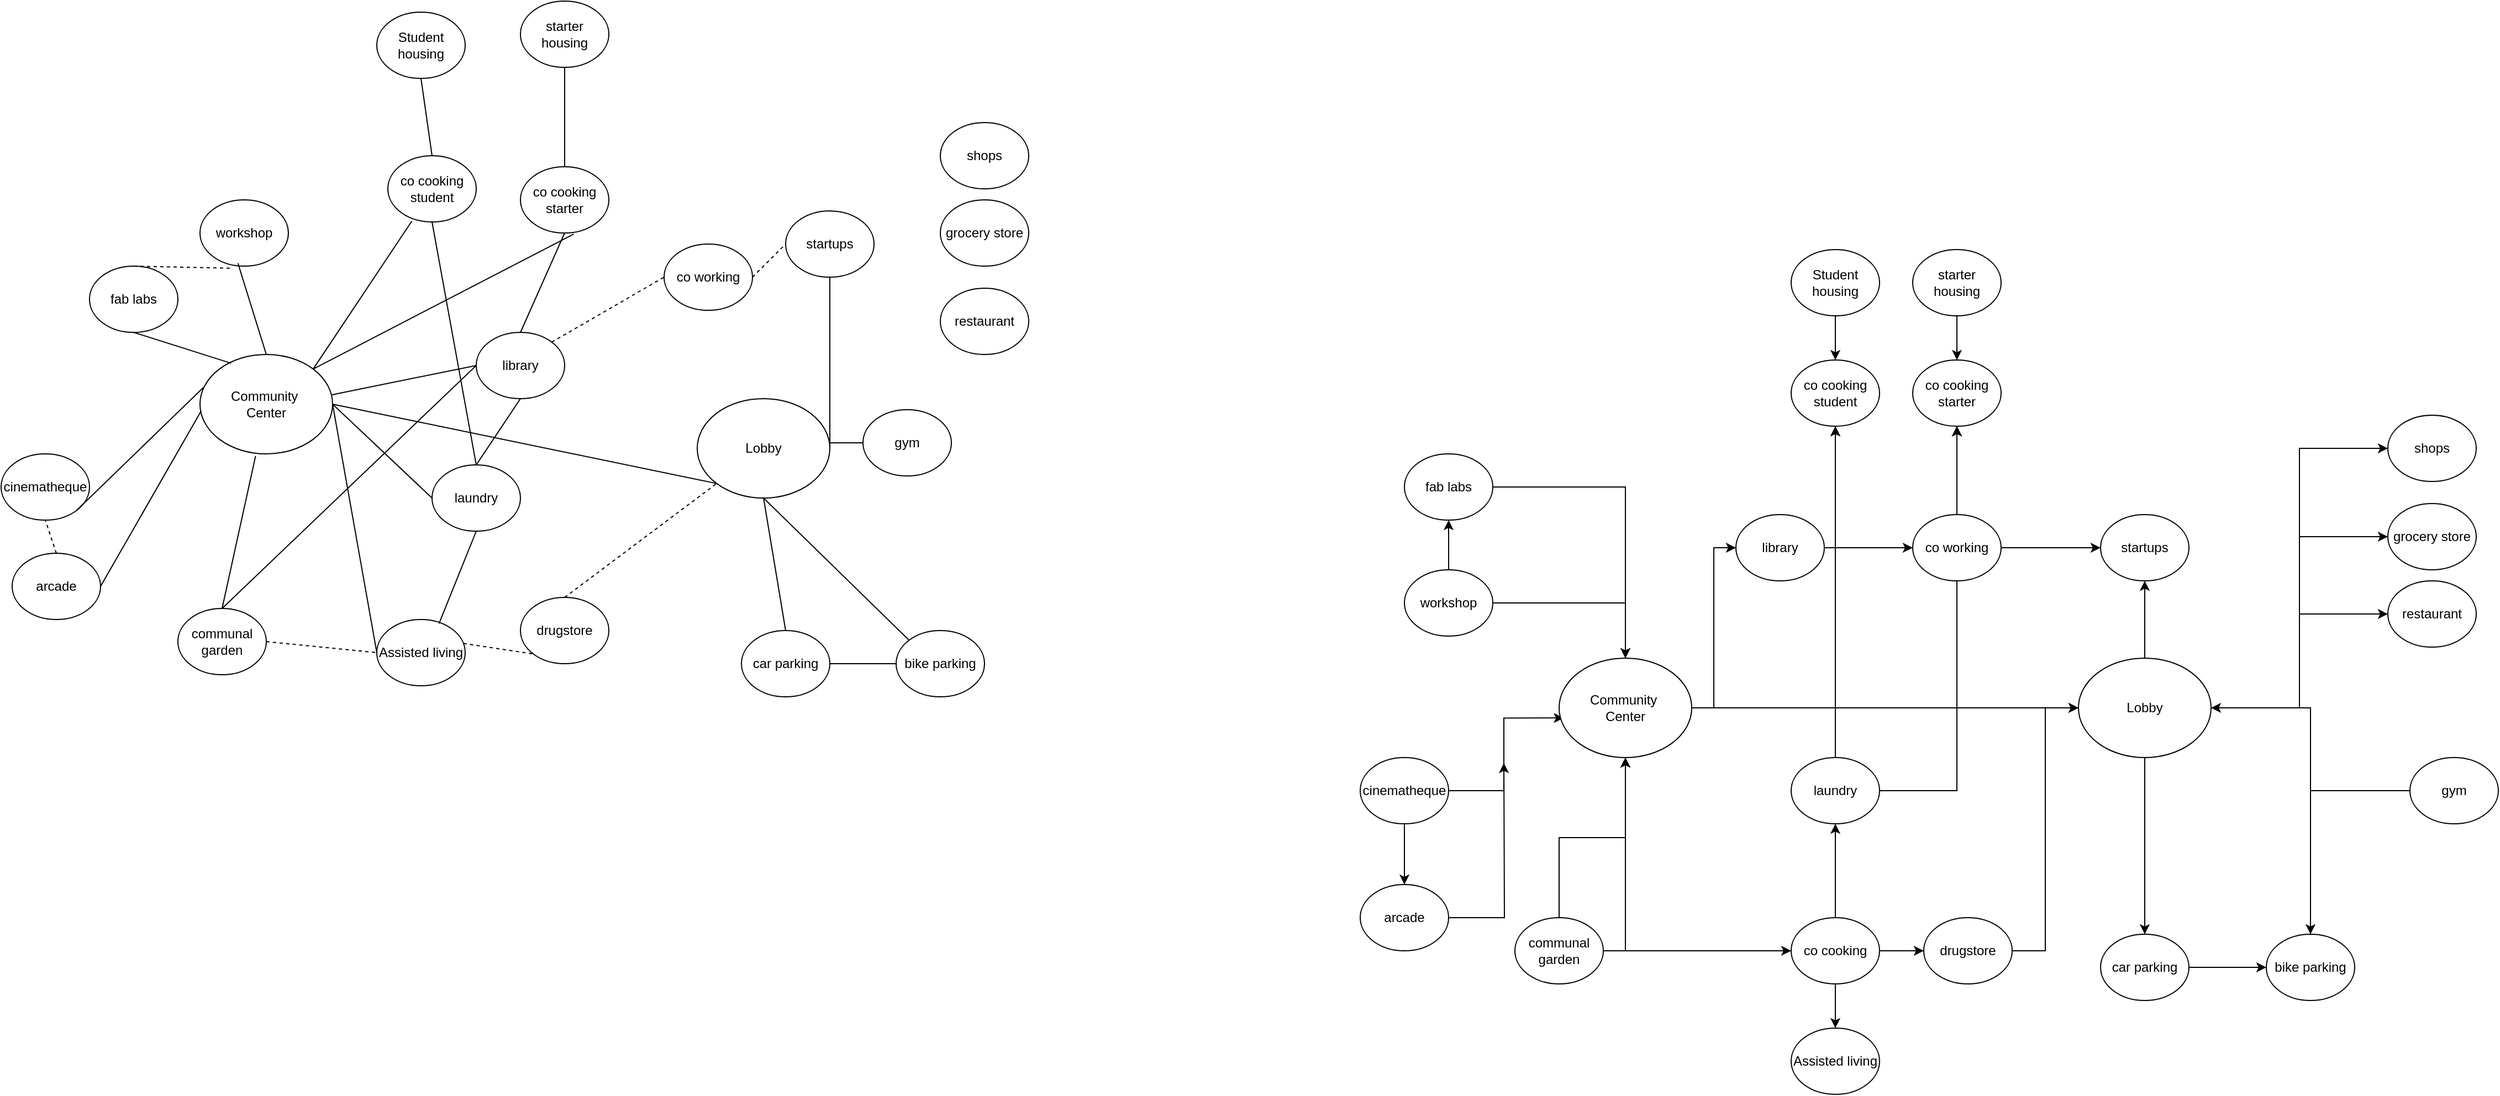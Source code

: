 <mxfile version="16.4.6" type="github">
  <diagram name="Page-1" id="42789a77-a242-8287-6e28-9cd8cfd52e62">
    <mxGraphModel dx="1713" dy="1625" grid="1" gridSize="10" guides="1" tooltips="1" connect="1" arrows="1" fold="1" page="1" pageScale="1" pageWidth="1100" pageHeight="850" background="none" math="0" shadow="0">
      <root>
        <mxCell id="0" />
        <mxCell id="1" parent="0" />
        <mxCell id="4u6YXKjej-e5rv4cVSY1-3" value="arcade" style="ellipse;whiteSpace=wrap;html=1;" vertex="1" parent="1">
          <mxGeometry x="160" y="410" width="80" height="60" as="geometry" />
        </mxCell>
        <mxCell id="4u6YXKjej-e5rv4cVSY1-4" value="grocery store" style="ellipse;whiteSpace=wrap;html=1;" vertex="1" parent="1">
          <mxGeometry x="1000" y="90" width="80" height="60" as="geometry" />
        </mxCell>
        <mxCell id="4u6YXKjej-e5rv4cVSY1-5" value="workshop" style="ellipse;whiteSpace=wrap;html=1;" vertex="1" parent="1">
          <mxGeometry x="330" y="90" width="80" height="60" as="geometry" />
        </mxCell>
        <mxCell id="4u6YXKjej-e5rv4cVSY1-6" value="restaurant" style="ellipse;whiteSpace=wrap;html=1;" vertex="1" parent="1">
          <mxGeometry x="1000" y="170" width="80" height="60" as="geometry" />
        </mxCell>
        <mxCell id="4u6YXKjej-e5rv4cVSY1-7" value="bike parking" style="ellipse;whiteSpace=wrap;html=1;" vertex="1" parent="1">
          <mxGeometry x="960" y="480" width="80" height="60" as="geometry" />
        </mxCell>
        <mxCell id="4u6YXKjej-e5rv4cVSY1-8" value="Assisted living" style="ellipse;whiteSpace=wrap;html=1;" vertex="1" parent="1">
          <mxGeometry x="490" y="470" width="80" height="60" as="geometry" />
        </mxCell>
        <mxCell id="4u6YXKjej-e5rv4cVSY1-9" value="car parking" style="ellipse;whiteSpace=wrap;html=1;" vertex="1" parent="1">
          <mxGeometry x="820" y="480" width="80" height="60" as="geometry" />
        </mxCell>
        <mxCell id="4u6YXKjej-e5rv4cVSY1-10" value="fab labs" style="ellipse;whiteSpace=wrap;html=1;" vertex="1" parent="1">
          <mxGeometry x="230" y="150" width="80" height="60" as="geometry" />
        </mxCell>
        <mxCell id="4u6YXKjej-e5rv4cVSY1-11" value="startups" style="ellipse;whiteSpace=wrap;html=1;" vertex="1" parent="1">
          <mxGeometry x="860" y="100" width="80" height="60" as="geometry" />
        </mxCell>
        <mxCell id="4u6YXKjej-e5rv4cVSY1-14" value="cinematheque" style="ellipse;whiteSpace=wrap;html=1;" vertex="1" parent="1">
          <mxGeometry x="150" y="320" width="80" height="60" as="geometry" />
        </mxCell>
        <mxCell id="4u6YXKjej-e5rv4cVSY1-16" value="drugstore" style="ellipse;whiteSpace=wrap;html=1;" vertex="1" parent="1">
          <mxGeometry x="620" y="450" width="80" height="60" as="geometry" />
        </mxCell>
        <mxCell id="4u6YXKjej-e5rv4cVSY1-17" value="co cooking&lt;br&gt;starter" style="ellipse;whiteSpace=wrap;html=1;" vertex="1" parent="1">
          <mxGeometry x="620" y="60" width="80" height="60" as="geometry" />
        </mxCell>
        <mxCell id="4u6YXKjej-e5rv4cVSY1-18" value="Student housing" style="ellipse;whiteSpace=wrap;html=1;" vertex="1" parent="1">
          <mxGeometry x="490" y="-80" width="80" height="60" as="geometry" />
        </mxCell>
        <mxCell id="4u6YXKjej-e5rv4cVSY1-19" value="starter housing" style="ellipse;whiteSpace=wrap;html=1;" vertex="1" parent="1">
          <mxGeometry x="620" y="-90" width="80" height="60" as="geometry" />
        </mxCell>
        <mxCell id="4u6YXKjej-e5rv4cVSY1-20" value="gym" style="ellipse;whiteSpace=wrap;html=1;" vertex="1" parent="1">
          <mxGeometry x="930" y="280" width="80" height="60" as="geometry" />
        </mxCell>
        <mxCell id="4u6YXKjej-e5rv4cVSY1-21" value="communal&lt;br&gt;garden" style="ellipse;whiteSpace=wrap;html=1;" vertex="1" parent="1">
          <mxGeometry x="310" y="460" width="80" height="60" as="geometry" />
        </mxCell>
        <mxCell id="4u6YXKjej-e5rv4cVSY1-23" value="shops" style="ellipse;whiteSpace=wrap;html=1;" vertex="1" parent="1">
          <mxGeometry x="1000" y="20" width="80" height="60" as="geometry" />
        </mxCell>
        <mxCell id="4u6YXKjej-e5rv4cVSY1-24" value="Community&amp;nbsp;&lt;br&gt;Center" style="ellipse;whiteSpace=wrap;html=1;" vertex="1" parent="1">
          <mxGeometry x="330" y="230" width="120" height="90" as="geometry" />
        </mxCell>
        <mxCell id="4u6YXKjej-e5rv4cVSY1-27" value="Lobby" style="ellipse;whiteSpace=wrap;html=1;" vertex="1" parent="1">
          <mxGeometry x="780" y="270" width="120" height="90" as="geometry" />
        </mxCell>
        <mxCell id="4u6YXKjej-e5rv4cVSY1-29" value="co cooking&lt;br&gt;student" style="ellipse;whiteSpace=wrap;html=1;" vertex="1" parent="1">
          <mxGeometry x="500" y="50" width="80" height="60" as="geometry" />
        </mxCell>
        <mxCell id="4u6YXKjej-e5rv4cVSY1-57" value="" style="endArrow=none;html=1;rounded=0;entryX=0.5;entryY=1;entryDx=0;entryDy=0;exitX=0.5;exitY=0;exitDx=0;exitDy=0;" edge="1" parent="1" source="4u6YXKjej-e5rv4cVSY1-9" target="4u6YXKjej-e5rv4cVSY1-27">
          <mxGeometry width="50" height="50" relative="1" as="geometry">
            <mxPoint x="590" y="280" as="sourcePoint" />
            <mxPoint x="640" y="230" as="targetPoint" />
          </mxGeometry>
        </mxCell>
        <mxCell id="4u6YXKjej-e5rv4cVSY1-58" value="" style="endArrow=none;html=1;rounded=0;entryX=0.5;entryY=1;entryDx=0;entryDy=0;exitX=0;exitY=0;exitDx=0;exitDy=0;" edge="1" parent="1" source="4u6YXKjej-e5rv4cVSY1-7" target="4u6YXKjej-e5rv4cVSY1-27">
          <mxGeometry width="50" height="50" relative="1" as="geometry">
            <mxPoint x="590" y="280" as="sourcePoint" />
            <mxPoint x="640" y="230" as="targetPoint" />
          </mxGeometry>
        </mxCell>
        <mxCell id="4u6YXKjej-e5rv4cVSY1-59" value="" style="endArrow=none;html=1;rounded=0;entryX=0;entryY=0.5;entryDx=0;entryDy=0;exitX=1;exitY=0.5;exitDx=0;exitDy=0;" edge="1" parent="1" source="4u6YXKjej-e5rv4cVSY1-9" target="4u6YXKjej-e5rv4cVSY1-7">
          <mxGeometry width="50" height="50" relative="1" as="geometry">
            <mxPoint x="590" y="280" as="sourcePoint" />
            <mxPoint x="640" y="230" as="targetPoint" />
          </mxGeometry>
        </mxCell>
        <mxCell id="4u6YXKjej-e5rv4cVSY1-60" value="" style="endArrow=none;html=1;rounded=0;entryX=0.5;entryY=1;entryDx=0;entryDy=0;exitX=0.5;exitY=0;exitDx=0;exitDy=0;" edge="1" parent="1" source="4u6YXKjej-e5rv4cVSY1-61" target="4u6YXKjej-e5rv4cVSY1-29">
          <mxGeometry width="50" height="50" relative="1" as="geometry">
            <mxPoint x="700" y="310" as="sourcePoint" />
            <mxPoint x="640" y="230" as="targetPoint" />
          </mxGeometry>
        </mxCell>
        <mxCell id="4u6YXKjej-e5rv4cVSY1-62" value="" style="endArrow=none;html=1;rounded=0;exitX=1;exitY=0;exitDx=0;exitDy=0;entryX=0.271;entryY=0.988;entryDx=0;entryDy=0;entryPerimeter=0;" edge="1" parent="1" source="4u6YXKjej-e5rv4cVSY1-24" target="4u6YXKjej-e5rv4cVSY1-29">
          <mxGeometry width="50" height="50" relative="1" as="geometry">
            <mxPoint x="590" y="280" as="sourcePoint" />
            <mxPoint x="640" y="190" as="targetPoint" />
          </mxGeometry>
        </mxCell>
        <mxCell id="4u6YXKjej-e5rv4cVSY1-63" value="" style="endArrow=none;html=1;rounded=0;exitX=1;exitY=0.5;exitDx=0;exitDy=0;entryX=0;entryY=0.5;entryDx=0;entryDy=0;" edge="1" parent="1" source="4u6YXKjej-e5rv4cVSY1-24" target="4u6YXKjej-e5rv4cVSY1-8">
          <mxGeometry width="50" height="50" relative="1" as="geometry">
            <mxPoint x="590" y="280" as="sourcePoint" />
            <mxPoint x="640" y="230" as="targetPoint" />
          </mxGeometry>
        </mxCell>
        <mxCell id="4u6YXKjej-e5rv4cVSY1-64" value="" style="endArrow=none;html=1;rounded=0;entryX=0.704;entryY=0.061;entryDx=0;entryDy=0;exitX=0.5;exitY=1;exitDx=0;exitDy=0;entryPerimeter=0;" edge="1" parent="1" source="4u6YXKjej-e5rv4cVSY1-61" target="4u6YXKjej-e5rv4cVSY1-8">
          <mxGeometry width="50" height="50" relative="1" as="geometry">
            <mxPoint x="590" y="280" as="sourcePoint" />
            <mxPoint x="640" y="230" as="targetPoint" />
          </mxGeometry>
        </mxCell>
        <mxCell id="4u6YXKjej-e5rv4cVSY1-65" value="" style="endArrow=none;html=1;rounded=0;entryX=0.603;entryY=1.016;entryDx=0;entryDy=0;entryPerimeter=0;exitX=1;exitY=0;exitDx=0;exitDy=0;" edge="1" parent="1" source="4u6YXKjej-e5rv4cVSY1-24" target="4u6YXKjej-e5rv4cVSY1-17">
          <mxGeometry width="50" height="50" relative="1" as="geometry">
            <mxPoint x="590" y="280" as="sourcePoint" />
            <mxPoint x="640" y="230" as="targetPoint" />
          </mxGeometry>
        </mxCell>
        <mxCell id="4u6YXKjej-e5rv4cVSY1-66" value="" style="endArrow=none;html=1;rounded=0;entryX=0.5;entryY=1;entryDx=0;entryDy=0;exitX=0.5;exitY=0;exitDx=0;exitDy=0;startArrow=none;" edge="1" parent="1" source="4u6YXKjej-e5rv4cVSY1-12" target="4u6YXKjej-e5rv4cVSY1-17">
          <mxGeometry width="50" height="50" relative="1" as="geometry">
            <mxPoint x="590" y="280" as="sourcePoint" />
            <mxPoint x="640" y="230" as="targetPoint" />
          </mxGeometry>
        </mxCell>
        <mxCell id="4u6YXKjej-e5rv4cVSY1-67" value="" style="endArrow=none;html=1;rounded=0;entryX=0.5;entryY=1;entryDx=0;entryDy=0;exitX=0.5;exitY=0;exitDx=0;exitDy=0;" edge="1" parent="1" source="4u6YXKjej-e5rv4cVSY1-29" target="4u6YXKjej-e5rv4cVSY1-18">
          <mxGeometry width="50" height="50" relative="1" as="geometry">
            <mxPoint x="590" y="280" as="sourcePoint" />
            <mxPoint x="640" y="230" as="targetPoint" />
          </mxGeometry>
        </mxCell>
        <mxCell id="4u6YXKjej-e5rv4cVSY1-68" value="" style="endArrow=none;html=1;rounded=0;entryX=0.5;entryY=1;entryDx=0;entryDy=0;exitX=0.5;exitY=0;exitDx=0;exitDy=0;" edge="1" parent="1" source="4u6YXKjej-e5rv4cVSY1-17" target="4u6YXKjej-e5rv4cVSY1-19">
          <mxGeometry width="50" height="50" relative="1" as="geometry">
            <mxPoint x="590" y="280" as="sourcePoint" />
            <mxPoint x="640" y="230" as="targetPoint" />
          </mxGeometry>
        </mxCell>
        <mxCell id="4u6YXKjej-e5rv4cVSY1-72" value="" style="endArrow=none;html=1;rounded=0;entryX=0.5;entryY=1;entryDx=0;entryDy=0;exitX=0.235;exitY=0.088;exitDx=0;exitDy=0;exitPerimeter=0;" edge="1" parent="1" source="4u6YXKjej-e5rv4cVSY1-24" target="4u6YXKjej-e5rv4cVSY1-10">
          <mxGeometry width="50" height="50" relative="1" as="geometry">
            <mxPoint x="710" y="290" as="sourcePoint" />
            <mxPoint x="760" y="240" as="targetPoint" />
          </mxGeometry>
        </mxCell>
        <mxCell id="4u6YXKjej-e5rv4cVSY1-73" value="" style="endArrow=none;html=1;rounded=0;entryX=1;entryY=1;entryDx=0;entryDy=0;exitX=0.025;exitY=0.333;exitDx=0;exitDy=0;exitPerimeter=0;" edge="1" parent="1" source="4u6YXKjej-e5rv4cVSY1-24" target="4u6YXKjej-e5rv4cVSY1-14">
          <mxGeometry width="50" height="50" relative="1" as="geometry">
            <mxPoint x="610" y="440" as="sourcePoint" />
            <mxPoint x="660" y="390" as="targetPoint" />
          </mxGeometry>
        </mxCell>
        <mxCell id="4u6YXKjej-e5rv4cVSY1-74" value="" style="endArrow=none;html=1;rounded=0;entryX=1;entryY=0.5;entryDx=0;entryDy=0;exitX=0.008;exitY=0.57;exitDx=0;exitDy=0;exitPerimeter=0;" edge="1" parent="1" source="4u6YXKjej-e5rv4cVSY1-24" target="4u6YXKjej-e5rv4cVSY1-3">
          <mxGeometry width="50" height="50" relative="1" as="geometry">
            <mxPoint x="610" y="440" as="sourcePoint" />
            <mxPoint x="660" y="390" as="targetPoint" />
          </mxGeometry>
        </mxCell>
        <mxCell id="4u6YXKjej-e5rv4cVSY1-75" value="" style="endArrow=none;html=1;rounded=0;exitX=0.995;exitY=0.405;exitDx=0;exitDy=0;entryX=0;entryY=0.5;entryDx=0;entryDy=0;startArrow=none;exitPerimeter=0;" edge="1" parent="1" source="4u6YXKjej-e5rv4cVSY1-24" target="4u6YXKjej-e5rv4cVSY1-12">
          <mxGeometry width="50" height="50" relative="1" as="geometry">
            <mxPoint x="520" y="330" as="sourcePoint" />
            <mxPoint x="580" y="290" as="targetPoint" />
          </mxGeometry>
        </mxCell>
        <mxCell id="4u6YXKjej-e5rv4cVSY1-76" value="" style="endArrow=none;html=1;rounded=0;exitX=0.5;exitY=0;exitDx=0;exitDy=0;entryX=0.419;entryY=1.022;entryDx=0;entryDy=0;entryPerimeter=0;" edge="1" parent="1" source="4u6YXKjej-e5rv4cVSY1-21" target="4u6YXKjej-e5rv4cVSY1-24">
          <mxGeometry width="50" height="50" relative="1" as="geometry">
            <mxPoint x="610" y="440" as="sourcePoint" />
            <mxPoint x="660" y="390" as="targetPoint" />
          </mxGeometry>
        </mxCell>
        <mxCell id="4u6YXKjej-e5rv4cVSY1-77" value="" style="endArrow=none;html=1;rounded=0;exitX=1;exitY=0.5;exitDx=0;exitDy=0;entryX=0;entryY=1;entryDx=0;entryDy=0;" edge="1" parent="1" source="4u6YXKjej-e5rv4cVSY1-24" target="4u6YXKjej-e5rv4cVSY1-27">
          <mxGeometry width="50" height="50" relative="1" as="geometry">
            <mxPoint x="610" y="360" as="sourcePoint" />
            <mxPoint x="660" y="310" as="targetPoint" />
          </mxGeometry>
        </mxCell>
        <mxCell id="4u6YXKjej-e5rv4cVSY1-79" value="" style="endArrow=none;html=1;rounded=0;entryX=0.5;entryY=1;entryDx=0;entryDy=0;exitX=1;exitY=0.5;exitDx=0;exitDy=0;" edge="1" parent="1" source="4u6YXKjej-e5rv4cVSY1-27" target="4u6YXKjej-e5rv4cVSY1-11">
          <mxGeometry width="50" height="50" relative="1" as="geometry">
            <mxPoint x="610" y="360" as="sourcePoint" />
            <mxPoint x="660" y="310" as="targetPoint" />
          </mxGeometry>
        </mxCell>
        <mxCell id="4u6YXKjej-e5rv4cVSY1-80" value="" style="endArrow=none;html=1;rounded=0;entryX=0;entryY=0.5;entryDx=0;entryDy=0;" edge="1" parent="1" target="4u6YXKjej-e5rv4cVSY1-20">
          <mxGeometry width="50" height="50" relative="1" as="geometry">
            <mxPoint x="900" y="310" as="sourcePoint" />
            <mxPoint x="660" y="310" as="targetPoint" />
          </mxGeometry>
        </mxCell>
        <mxCell id="4u6YXKjej-e5rv4cVSY1-81" value="" style="endArrow=none;html=1;rounded=0;exitX=0.5;exitY=0;exitDx=0;exitDy=0;entryX=0.429;entryY=0.956;entryDx=0;entryDy=0;entryPerimeter=0;" edge="1" parent="1" source="4u6YXKjej-e5rv4cVSY1-24" target="4u6YXKjej-e5rv4cVSY1-5">
          <mxGeometry width="50" height="50" relative="1" as="geometry">
            <mxPoint x="710" y="330" as="sourcePoint" />
            <mxPoint x="760" y="280" as="targetPoint" />
          </mxGeometry>
        </mxCell>
        <mxCell id="4u6YXKjej-e5rv4cVSY1-83" value="" style="endArrow=none;dashed=1;html=1;rounded=0;exitX=0.979;exitY=0.361;exitDx=0;exitDy=0;exitPerimeter=0;entryX=0;entryY=1;entryDx=0;entryDy=0;" edge="1" parent="1" source="4u6YXKjej-e5rv4cVSY1-8" target="4u6YXKjej-e5rv4cVSY1-16">
          <mxGeometry width="50" height="50" relative="1" as="geometry">
            <mxPoint x="710" y="330" as="sourcePoint" />
            <mxPoint x="740" y="450" as="targetPoint" />
          </mxGeometry>
        </mxCell>
        <mxCell id="4u6YXKjej-e5rv4cVSY1-85" value="" style="endArrow=none;dashed=1;html=1;rounded=0;entryX=0;entryY=1;entryDx=0;entryDy=0;exitX=0.5;exitY=0;exitDx=0;exitDy=0;" edge="1" parent="1" source="4u6YXKjej-e5rv4cVSY1-16" target="4u6YXKjej-e5rv4cVSY1-27">
          <mxGeometry width="50" height="50" relative="1" as="geometry">
            <mxPoint x="710" y="330" as="sourcePoint" />
            <mxPoint x="760" y="280" as="targetPoint" />
          </mxGeometry>
        </mxCell>
        <mxCell id="4u6YXKjej-e5rv4cVSY1-88" value="" style="endArrow=none;dashed=1;html=1;rounded=0;entryX=0.5;entryY=1;entryDx=0;entryDy=0;exitX=0.5;exitY=0;exitDx=0;exitDy=0;" edge="1" parent="1" source="4u6YXKjej-e5rv4cVSY1-3" target="4u6YXKjej-e5rv4cVSY1-14">
          <mxGeometry width="50" height="50" relative="1" as="geometry">
            <mxPoint x="710" y="330" as="sourcePoint" />
            <mxPoint x="760" y="280" as="targetPoint" />
          </mxGeometry>
        </mxCell>
        <mxCell id="4u6YXKjej-e5rv4cVSY1-90" value="" style="endArrow=none;dashed=1;html=1;rounded=0;entryX=0;entryY=0.5;entryDx=0;entryDy=0;exitX=1;exitY=0.5;exitDx=0;exitDy=0;" edge="1" parent="1" source="4u6YXKjej-e5rv4cVSY1-21" target="4u6YXKjej-e5rv4cVSY1-8">
          <mxGeometry width="50" height="50" relative="1" as="geometry">
            <mxPoint x="710" y="330" as="sourcePoint" />
            <mxPoint x="760" y="280" as="targetPoint" />
          </mxGeometry>
        </mxCell>
        <mxCell id="4u6YXKjej-e5rv4cVSY1-93" value="" style="endArrow=none;dashed=1;html=1;rounded=0;entryX=0;entryY=0.5;entryDx=0;entryDy=0;exitX=1;exitY=0.5;exitDx=0;exitDy=0;" edge="1" parent="1" source="4u6YXKjej-e5rv4cVSY1-22" target="4u6YXKjej-e5rv4cVSY1-11">
          <mxGeometry width="50" height="50" relative="1" as="geometry">
            <mxPoint x="710" y="330" as="sourcePoint" />
            <mxPoint x="760" y="280" as="targetPoint" />
          </mxGeometry>
        </mxCell>
        <mxCell id="4u6YXKjej-e5rv4cVSY1-94" value="" style="endArrow=none;dashed=1;html=1;rounded=0;entryX=0;entryY=0.5;entryDx=0;entryDy=0;exitX=1;exitY=0;exitDx=0;exitDy=0;" edge="1" parent="1" source="4u6YXKjej-e5rv4cVSY1-12" target="4u6YXKjej-e5rv4cVSY1-22">
          <mxGeometry width="50" height="50" relative="1" as="geometry">
            <mxPoint x="710" y="330" as="sourcePoint" />
            <mxPoint x="760" y="280" as="targetPoint" />
          </mxGeometry>
        </mxCell>
        <mxCell id="4u6YXKjej-e5rv4cVSY1-61" value="laundry" style="ellipse;whiteSpace=wrap;html=1;" vertex="1" parent="1">
          <mxGeometry x="540" y="330" width="80" height="60" as="geometry" />
        </mxCell>
        <mxCell id="4u6YXKjej-e5rv4cVSY1-95" value="" style="endArrow=none;html=1;rounded=0;exitX=1;exitY=0.5;exitDx=0;exitDy=0;entryX=0;entryY=0.5;entryDx=0;entryDy=0;" edge="1" parent="1" source="4u6YXKjej-e5rv4cVSY1-24" target="4u6YXKjej-e5rv4cVSY1-61">
          <mxGeometry width="50" height="50" relative="1" as="geometry">
            <mxPoint x="450.0" y="275" as="sourcePoint" />
            <mxPoint x="650.0" y="300" as="targetPoint" />
          </mxGeometry>
        </mxCell>
        <mxCell id="4u6YXKjej-e5rv4cVSY1-22" value="co working" style="ellipse;whiteSpace=wrap;html=1;" vertex="1" parent="1">
          <mxGeometry x="750" y="130" width="80" height="60" as="geometry" />
        </mxCell>
        <mxCell id="4u6YXKjej-e5rv4cVSY1-97" value="" style="endArrow=none;html=1;rounded=0;entryX=0;entryY=0.5;entryDx=0;entryDy=0;exitX=0.5;exitY=0;exitDx=0;exitDy=0;" edge="1" parent="1" source="4u6YXKjej-e5rv4cVSY1-21" target="4u6YXKjej-e5rv4cVSY1-12">
          <mxGeometry width="50" height="50" relative="1" as="geometry">
            <mxPoint x="380" y="455" as="sourcePoint" />
            <mxPoint x="740.0" y="170.0" as="targetPoint" />
          </mxGeometry>
        </mxCell>
        <mxCell id="4u6YXKjej-e5rv4cVSY1-101" value="" style="endArrow=none;dashed=1;html=1;rounded=0;exitX=0.5;exitY=0;exitDx=0;exitDy=0;entryX=0.374;entryY=1.032;entryDx=0;entryDy=0;entryPerimeter=0;" edge="1" parent="1" source="4u6YXKjej-e5rv4cVSY1-10" target="4u6YXKjej-e5rv4cVSY1-5">
          <mxGeometry width="50" height="50" relative="1" as="geometry">
            <mxPoint x="410" y="240" as="sourcePoint" />
            <mxPoint x="460" y="190" as="targetPoint" />
          </mxGeometry>
        </mxCell>
        <mxCell id="4u6YXKjej-e5rv4cVSY1-12" value="library" style="ellipse;whiteSpace=wrap;html=1;" vertex="1" parent="1">
          <mxGeometry x="580" y="210" width="80" height="60" as="geometry" />
        </mxCell>
        <mxCell id="4u6YXKjej-e5rv4cVSY1-102" value="" style="endArrow=none;html=1;rounded=0;entryX=0.5;entryY=1;entryDx=0;entryDy=0;exitX=0.5;exitY=0;exitDx=0;exitDy=0;" edge="1" parent="1" source="4u6YXKjej-e5rv4cVSY1-61" target="4u6YXKjej-e5rv4cVSY1-12">
          <mxGeometry width="50" height="50" relative="1" as="geometry">
            <mxPoint x="580" y="330" as="sourcePoint" />
            <mxPoint x="660" y="120" as="targetPoint" />
          </mxGeometry>
        </mxCell>
        <mxCell id="4u6YXKjej-e5rv4cVSY1-165" style="edgeStyle=orthogonalEdgeStyle;rounded=0;orthogonalLoop=1;jettySize=auto;html=1;" edge="1" parent="1" source="4u6YXKjej-e5rv4cVSY1-103">
          <mxGeometry relative="1" as="geometry">
            <mxPoint x="1510" y="600" as="targetPoint" />
          </mxGeometry>
        </mxCell>
        <mxCell id="4u6YXKjej-e5rv4cVSY1-103" value="arcade" style="ellipse;whiteSpace=wrap;html=1;" vertex="1" parent="1">
          <mxGeometry x="1380" y="710" width="80" height="60" as="geometry" />
        </mxCell>
        <mxCell id="4u6YXKjej-e5rv4cVSY1-104" value="grocery store" style="ellipse;whiteSpace=wrap;html=1;" vertex="1" parent="1">
          <mxGeometry x="2310" y="365" width="80" height="60" as="geometry" />
        </mxCell>
        <mxCell id="4u6YXKjej-e5rv4cVSY1-184" style="edgeStyle=orthogonalEdgeStyle;rounded=0;orthogonalLoop=1;jettySize=auto;html=1;entryX=0.5;entryY=1;entryDx=0;entryDy=0;" edge="1" parent="1" source="4u6YXKjej-e5rv4cVSY1-105" target="4u6YXKjej-e5rv4cVSY1-110">
          <mxGeometry relative="1" as="geometry" />
        </mxCell>
        <mxCell id="4u6YXKjej-e5rv4cVSY1-185" style="edgeStyle=orthogonalEdgeStyle;rounded=0;orthogonalLoop=1;jettySize=auto;html=1;" edge="1" parent="1" source="4u6YXKjej-e5rv4cVSY1-105" target="4u6YXKjej-e5rv4cVSY1-120">
          <mxGeometry relative="1" as="geometry" />
        </mxCell>
        <mxCell id="4u6YXKjej-e5rv4cVSY1-105" value="workshop" style="ellipse;whiteSpace=wrap;html=1;" vertex="1" parent="1">
          <mxGeometry x="1420" y="425" width="80" height="60" as="geometry" />
        </mxCell>
        <mxCell id="4u6YXKjej-e5rv4cVSY1-106" value="restaurant" style="ellipse;whiteSpace=wrap;html=1;" vertex="1" parent="1">
          <mxGeometry x="2310" y="435" width="80" height="60" as="geometry" />
        </mxCell>
        <mxCell id="4u6YXKjej-e5rv4cVSY1-107" value="bike parking" style="ellipse;whiteSpace=wrap;html=1;" vertex="1" parent="1">
          <mxGeometry x="2200" y="755" width="80" height="60" as="geometry" />
        </mxCell>
        <mxCell id="4u6YXKjej-e5rv4cVSY1-182" style="edgeStyle=orthogonalEdgeStyle;rounded=0;orthogonalLoop=1;jettySize=auto;html=1;entryX=0.5;entryY=1;entryDx=0;entryDy=0;" edge="1" parent="1" source="4u6YXKjej-e5rv4cVSY1-108" target="4u6YXKjej-e5rv4cVSY1-149">
          <mxGeometry relative="1" as="geometry" />
        </mxCell>
        <mxCell id="4u6YXKjej-e5rv4cVSY1-173" style="edgeStyle=orthogonalEdgeStyle;rounded=0;orthogonalLoop=1;jettySize=auto;html=1;" edge="1" parent="1" source="4u6YXKjej-e5rv4cVSY1-109" target="4u6YXKjej-e5rv4cVSY1-107">
          <mxGeometry relative="1" as="geometry" />
        </mxCell>
        <mxCell id="4u6YXKjej-e5rv4cVSY1-109" value="car parking" style="ellipse;whiteSpace=wrap;html=1;" vertex="1" parent="1">
          <mxGeometry x="2050" y="755" width="80" height="60" as="geometry" />
        </mxCell>
        <mxCell id="4u6YXKjej-e5rv4cVSY1-186" style="edgeStyle=orthogonalEdgeStyle;rounded=0;orthogonalLoop=1;jettySize=auto;html=1;" edge="1" parent="1" source="4u6YXKjej-e5rv4cVSY1-110" target="4u6YXKjej-e5rv4cVSY1-120">
          <mxGeometry relative="1" as="geometry" />
        </mxCell>
        <mxCell id="4u6YXKjej-e5rv4cVSY1-110" value="fab labs" style="ellipse;whiteSpace=wrap;html=1;" vertex="1" parent="1">
          <mxGeometry x="1420" y="320" width="80" height="60" as="geometry" />
        </mxCell>
        <mxCell id="4u6YXKjej-e5rv4cVSY1-111" value="startups" style="ellipse;whiteSpace=wrap;html=1;" vertex="1" parent="1">
          <mxGeometry x="2050" y="375" width="80" height="60" as="geometry" />
        </mxCell>
        <mxCell id="4u6YXKjej-e5rv4cVSY1-163" style="edgeStyle=orthogonalEdgeStyle;rounded=0;orthogonalLoop=1;jettySize=auto;html=1;entryX=0.035;entryY=0.602;entryDx=0;entryDy=0;entryPerimeter=0;" edge="1" parent="1" source="4u6YXKjej-e5rv4cVSY1-112" target="4u6YXKjej-e5rv4cVSY1-120">
          <mxGeometry relative="1" as="geometry" />
        </mxCell>
        <mxCell id="4u6YXKjej-e5rv4cVSY1-164" style="edgeStyle=orthogonalEdgeStyle;rounded=0;orthogonalLoop=1;jettySize=auto;html=1;" edge="1" parent="1" source="4u6YXKjej-e5rv4cVSY1-112" target="4u6YXKjej-e5rv4cVSY1-103">
          <mxGeometry relative="1" as="geometry" />
        </mxCell>
        <mxCell id="4u6YXKjej-e5rv4cVSY1-112" value="cinematheque" style="ellipse;whiteSpace=wrap;html=1;" vertex="1" parent="1">
          <mxGeometry x="1380" y="595" width="80" height="60" as="geometry" />
        </mxCell>
        <mxCell id="4u6YXKjej-e5rv4cVSY1-201" style="edgeStyle=orthogonalEdgeStyle;rounded=0;orthogonalLoop=1;jettySize=auto;html=1;entryX=0;entryY=0.5;entryDx=0;entryDy=0;" edge="1" parent="1" source="4u6YXKjej-e5rv4cVSY1-113" target="4u6YXKjej-e5rv4cVSY1-121">
          <mxGeometry relative="1" as="geometry" />
        </mxCell>
        <mxCell id="4u6YXKjej-e5rv4cVSY1-113" value="drugstore" style="ellipse;whiteSpace=wrap;html=1;" vertex="1" parent="1">
          <mxGeometry x="1890" y="740" width="80" height="60" as="geometry" />
        </mxCell>
        <mxCell id="4u6YXKjej-e5rv4cVSY1-114" value="co cooking&lt;br&gt;starter" style="ellipse;whiteSpace=wrap;html=1;" vertex="1" parent="1">
          <mxGeometry x="1880" y="235" width="80" height="60" as="geometry" />
        </mxCell>
        <mxCell id="4u6YXKjej-e5rv4cVSY1-156" style="edgeStyle=orthogonalEdgeStyle;rounded=0;orthogonalLoop=1;jettySize=auto;html=1;entryX=0.5;entryY=0;entryDx=0;entryDy=0;" edge="1" parent="1" source="4u6YXKjej-e5rv4cVSY1-115" target="4u6YXKjej-e5rv4cVSY1-122">
          <mxGeometry relative="1" as="geometry" />
        </mxCell>
        <mxCell id="4u6YXKjej-e5rv4cVSY1-115" value="Student housing" style="ellipse;whiteSpace=wrap;html=1;" vertex="1" parent="1">
          <mxGeometry x="1770" y="135" width="80" height="60" as="geometry" />
        </mxCell>
        <mxCell id="4u6YXKjej-e5rv4cVSY1-159" style="edgeStyle=orthogonalEdgeStyle;rounded=0;orthogonalLoop=1;jettySize=auto;html=1;entryX=0.5;entryY=0;entryDx=0;entryDy=0;" edge="1" parent="1" source="4u6YXKjej-e5rv4cVSY1-116" target="4u6YXKjej-e5rv4cVSY1-114">
          <mxGeometry relative="1" as="geometry" />
        </mxCell>
        <mxCell id="4u6YXKjej-e5rv4cVSY1-116" value="starter housing" style="ellipse;whiteSpace=wrap;html=1;" vertex="1" parent="1">
          <mxGeometry x="1880" y="135" width="80" height="60" as="geometry" />
        </mxCell>
        <mxCell id="4u6YXKjej-e5rv4cVSY1-174" style="edgeStyle=orthogonalEdgeStyle;rounded=0;orthogonalLoop=1;jettySize=auto;html=1;" edge="1" parent="1" source="4u6YXKjej-e5rv4cVSY1-117" target="4u6YXKjej-e5rv4cVSY1-121">
          <mxGeometry relative="1" as="geometry" />
        </mxCell>
        <mxCell id="4u6YXKjej-e5rv4cVSY1-117" value="gym" style="ellipse;whiteSpace=wrap;html=1;" vertex="1" parent="1">
          <mxGeometry x="2330" y="595" width="80" height="60" as="geometry" />
        </mxCell>
        <mxCell id="4u6YXKjej-e5rv4cVSY1-168" style="edgeStyle=orthogonalEdgeStyle;rounded=0;orthogonalLoop=1;jettySize=auto;html=1;entryX=0;entryY=0.5;entryDx=0;entryDy=0;" edge="1" parent="1" source="4u6YXKjej-e5rv4cVSY1-118" target="4u6YXKjej-e5rv4cVSY1-108">
          <mxGeometry relative="1" as="geometry" />
        </mxCell>
        <mxCell id="4u6YXKjej-e5rv4cVSY1-189" style="edgeStyle=orthogonalEdgeStyle;rounded=0;orthogonalLoop=1;jettySize=auto;html=1;" edge="1" parent="1" source="4u6YXKjej-e5rv4cVSY1-118" target="4u6YXKjej-e5rv4cVSY1-120">
          <mxGeometry relative="1" as="geometry" />
        </mxCell>
        <mxCell id="4u6YXKjej-e5rv4cVSY1-118" value="communal&lt;br&gt;garden" style="ellipse;whiteSpace=wrap;html=1;" vertex="1" parent="1">
          <mxGeometry x="1520" y="740" width="80" height="60" as="geometry" />
        </mxCell>
        <mxCell id="4u6YXKjej-e5rv4cVSY1-119" value="shops" style="ellipse;whiteSpace=wrap;html=1;" vertex="1" parent="1">
          <mxGeometry x="2310" y="285" width="80" height="60" as="geometry" />
        </mxCell>
        <mxCell id="4u6YXKjej-e5rv4cVSY1-180" style="edgeStyle=orthogonalEdgeStyle;rounded=0;orthogonalLoop=1;jettySize=auto;html=1;" edge="1" parent="1" source="4u6YXKjej-e5rv4cVSY1-120" target="4u6YXKjej-e5rv4cVSY1-122">
          <mxGeometry relative="1" as="geometry" />
        </mxCell>
        <mxCell id="4u6YXKjej-e5rv4cVSY1-183" style="edgeStyle=orthogonalEdgeStyle;rounded=0;orthogonalLoop=1;jettySize=auto;html=1;entryX=0;entryY=0.5;entryDx=0;entryDy=0;" edge="1" parent="1" source="4u6YXKjej-e5rv4cVSY1-120" target="4u6YXKjej-e5rv4cVSY1-154">
          <mxGeometry relative="1" as="geometry" />
        </mxCell>
        <mxCell id="4u6YXKjej-e5rv4cVSY1-202" style="edgeStyle=orthogonalEdgeStyle;rounded=0;orthogonalLoop=1;jettySize=auto;html=1;" edge="1" parent="1" source="4u6YXKjej-e5rv4cVSY1-120" target="4u6YXKjej-e5rv4cVSY1-121">
          <mxGeometry relative="1" as="geometry" />
        </mxCell>
        <mxCell id="4u6YXKjej-e5rv4cVSY1-203" style="edgeStyle=orthogonalEdgeStyle;rounded=0;orthogonalLoop=1;jettySize=auto;html=1;" edge="1" parent="1" source="4u6YXKjej-e5rv4cVSY1-120" target="4u6YXKjej-e5rv4cVSY1-114">
          <mxGeometry relative="1" as="geometry" />
        </mxCell>
        <mxCell id="4u6YXKjej-e5rv4cVSY1-120" value="Community&amp;nbsp;&lt;br&gt;Center" style="ellipse;whiteSpace=wrap;html=1;" vertex="1" parent="1">
          <mxGeometry x="1560" y="505" width="120" height="90" as="geometry" />
        </mxCell>
        <mxCell id="4u6YXKjej-e5rv4cVSY1-171" style="edgeStyle=orthogonalEdgeStyle;rounded=0;orthogonalLoop=1;jettySize=auto;html=1;" edge="1" parent="1" source="4u6YXKjej-e5rv4cVSY1-121" target="4u6YXKjej-e5rv4cVSY1-109">
          <mxGeometry relative="1" as="geometry" />
        </mxCell>
        <mxCell id="4u6YXKjej-e5rv4cVSY1-193" style="edgeStyle=orthogonalEdgeStyle;rounded=0;orthogonalLoop=1;jettySize=auto;html=1;" edge="1" parent="1" source="4u6YXKjej-e5rv4cVSY1-121" target="4u6YXKjej-e5rv4cVSY1-107">
          <mxGeometry relative="1" as="geometry" />
        </mxCell>
        <mxCell id="4u6YXKjej-e5rv4cVSY1-195" style="edgeStyle=orthogonalEdgeStyle;rounded=0;orthogonalLoop=1;jettySize=auto;html=1;" edge="1" parent="1" source="4u6YXKjej-e5rv4cVSY1-121" target="4u6YXKjej-e5rv4cVSY1-111">
          <mxGeometry relative="1" as="geometry" />
        </mxCell>
        <mxCell id="4u6YXKjej-e5rv4cVSY1-204" style="edgeStyle=orthogonalEdgeStyle;rounded=0;orthogonalLoop=1;jettySize=auto;html=1;entryX=0;entryY=0.5;entryDx=0;entryDy=0;" edge="1" parent="1" source="4u6YXKjej-e5rv4cVSY1-121" target="4u6YXKjej-e5rv4cVSY1-106">
          <mxGeometry relative="1" as="geometry" />
        </mxCell>
        <mxCell id="4u6YXKjej-e5rv4cVSY1-205" style="edgeStyle=orthogonalEdgeStyle;rounded=0;orthogonalLoop=1;jettySize=auto;html=1;entryX=0;entryY=0.5;entryDx=0;entryDy=0;" edge="1" parent="1" source="4u6YXKjej-e5rv4cVSY1-121" target="4u6YXKjej-e5rv4cVSY1-104">
          <mxGeometry relative="1" as="geometry" />
        </mxCell>
        <mxCell id="4u6YXKjej-e5rv4cVSY1-206" style="edgeStyle=orthogonalEdgeStyle;rounded=0;orthogonalLoop=1;jettySize=auto;html=1;entryX=0;entryY=0.5;entryDx=0;entryDy=0;" edge="1" parent="1" source="4u6YXKjej-e5rv4cVSY1-121" target="4u6YXKjej-e5rv4cVSY1-119">
          <mxGeometry relative="1" as="geometry" />
        </mxCell>
        <mxCell id="4u6YXKjej-e5rv4cVSY1-121" value="Lobby" style="ellipse;whiteSpace=wrap;html=1;" vertex="1" parent="1">
          <mxGeometry x="2030" y="505" width="120" height="90" as="geometry" />
        </mxCell>
        <mxCell id="4u6YXKjej-e5rv4cVSY1-122" value="co cooking&lt;br&gt;student" style="ellipse;whiteSpace=wrap;html=1;" vertex="1" parent="1">
          <mxGeometry x="1770" y="235" width="80" height="60" as="geometry" />
        </mxCell>
        <mxCell id="4u6YXKjej-e5rv4cVSY1-197" style="edgeStyle=orthogonalEdgeStyle;rounded=0;orthogonalLoop=1;jettySize=auto;html=1;" edge="1" parent="1" source="4u6YXKjej-e5rv4cVSY1-149" target="4u6YXKjej-e5rv4cVSY1-122">
          <mxGeometry relative="1" as="geometry" />
        </mxCell>
        <mxCell id="4u6YXKjej-e5rv4cVSY1-198" style="edgeStyle=orthogonalEdgeStyle;rounded=0;orthogonalLoop=1;jettySize=auto;html=1;" edge="1" parent="1" source="4u6YXKjej-e5rv4cVSY1-149" target="4u6YXKjej-e5rv4cVSY1-114">
          <mxGeometry relative="1" as="geometry" />
        </mxCell>
        <mxCell id="4u6YXKjej-e5rv4cVSY1-149" value="laundry" style="ellipse;whiteSpace=wrap;html=1;" vertex="1" parent="1">
          <mxGeometry x="1770" y="595" width="80" height="60" as="geometry" />
        </mxCell>
        <mxCell id="4u6YXKjej-e5rv4cVSY1-177" style="edgeStyle=orthogonalEdgeStyle;rounded=0;orthogonalLoop=1;jettySize=auto;html=1;entryX=0;entryY=0.5;entryDx=0;entryDy=0;" edge="1" parent="1" source="4u6YXKjej-e5rv4cVSY1-154" target="4u6YXKjej-e5rv4cVSY1-151">
          <mxGeometry relative="1" as="geometry" />
        </mxCell>
        <mxCell id="4u6YXKjej-e5rv4cVSY1-178" style="edgeStyle=orthogonalEdgeStyle;rounded=0;orthogonalLoop=1;jettySize=auto;html=1;startArrow=none;" edge="1" parent="1" source="4u6YXKjej-e5rv4cVSY1-151" target="4u6YXKjej-e5rv4cVSY1-114">
          <mxGeometry relative="1" as="geometry" />
        </mxCell>
        <mxCell id="4u6YXKjej-e5rv4cVSY1-154" value="library" style="ellipse;whiteSpace=wrap;html=1;" vertex="1" parent="1">
          <mxGeometry x="1720" y="375" width="80" height="60" as="geometry" />
        </mxCell>
        <mxCell id="4u6YXKjej-e5rv4cVSY1-188" style="edgeStyle=orthogonalEdgeStyle;rounded=0;orthogonalLoop=1;jettySize=auto;html=1;" edge="1" parent="1" source="4u6YXKjej-e5rv4cVSY1-108" target="4u6YXKjej-e5rv4cVSY1-120">
          <mxGeometry relative="1" as="geometry" />
        </mxCell>
        <mxCell id="4u6YXKjej-e5rv4cVSY1-190" style="edgeStyle=orthogonalEdgeStyle;rounded=0;orthogonalLoop=1;jettySize=auto;html=1;" edge="1" parent="1" source="4u6YXKjej-e5rv4cVSY1-108" target="4u6YXKjej-e5rv4cVSY1-113">
          <mxGeometry relative="1" as="geometry" />
        </mxCell>
        <mxCell id="4u6YXKjej-e5rv4cVSY1-200" style="edgeStyle=orthogonalEdgeStyle;rounded=0;orthogonalLoop=1;jettySize=auto;html=1;" edge="1" parent="1" source="4u6YXKjej-e5rv4cVSY1-108" target="4u6YXKjej-e5rv4cVSY1-199">
          <mxGeometry relative="1" as="geometry" />
        </mxCell>
        <mxCell id="4u6YXKjej-e5rv4cVSY1-108" value="co cooking" style="ellipse;whiteSpace=wrap;html=1;" vertex="1" parent="1">
          <mxGeometry x="1770" y="740" width="80" height="60" as="geometry" />
        </mxCell>
        <mxCell id="4u6YXKjej-e5rv4cVSY1-187" value="" style="edgeStyle=orthogonalEdgeStyle;rounded=0;orthogonalLoop=1;jettySize=auto;html=1;endArrow=none;" edge="1" parent="1" source="4u6YXKjej-e5rv4cVSY1-118" target="4u6YXKjej-e5rv4cVSY1-108">
          <mxGeometry relative="1" as="geometry">
            <mxPoint x="1850" y="550" as="targetPoint" />
            <mxPoint x="1650" y="770" as="sourcePoint" />
          </mxGeometry>
        </mxCell>
        <mxCell id="4u6YXKjej-e5rv4cVSY1-196" style="edgeStyle=orthogonalEdgeStyle;rounded=0;orthogonalLoop=1;jettySize=auto;html=1;" edge="1" parent="1" source="4u6YXKjej-e5rv4cVSY1-151" target="4u6YXKjej-e5rv4cVSY1-111">
          <mxGeometry relative="1" as="geometry" />
        </mxCell>
        <mxCell id="4u6YXKjej-e5rv4cVSY1-151" value="co working" style="ellipse;whiteSpace=wrap;html=1;" vertex="1" parent="1">
          <mxGeometry x="1880" y="375" width="80" height="60" as="geometry" />
        </mxCell>
        <mxCell id="4u6YXKjej-e5rv4cVSY1-194" value="" style="edgeStyle=orthogonalEdgeStyle;rounded=0;orthogonalLoop=1;jettySize=auto;html=1;endArrow=none;" edge="1" parent="1" source="4u6YXKjej-e5rv4cVSY1-154" target="4u6YXKjej-e5rv4cVSY1-151">
          <mxGeometry relative="1" as="geometry">
            <mxPoint x="1840" y="480" as="sourcePoint" />
            <mxPoint x="1920" y="295" as="targetPoint" />
          </mxGeometry>
        </mxCell>
        <mxCell id="4u6YXKjej-e5rv4cVSY1-199" value="Assisted living" style="ellipse;whiteSpace=wrap;html=1;" vertex="1" parent="1">
          <mxGeometry x="1770" y="840" width="80" height="60" as="geometry" />
        </mxCell>
      </root>
    </mxGraphModel>
  </diagram>
</mxfile>
